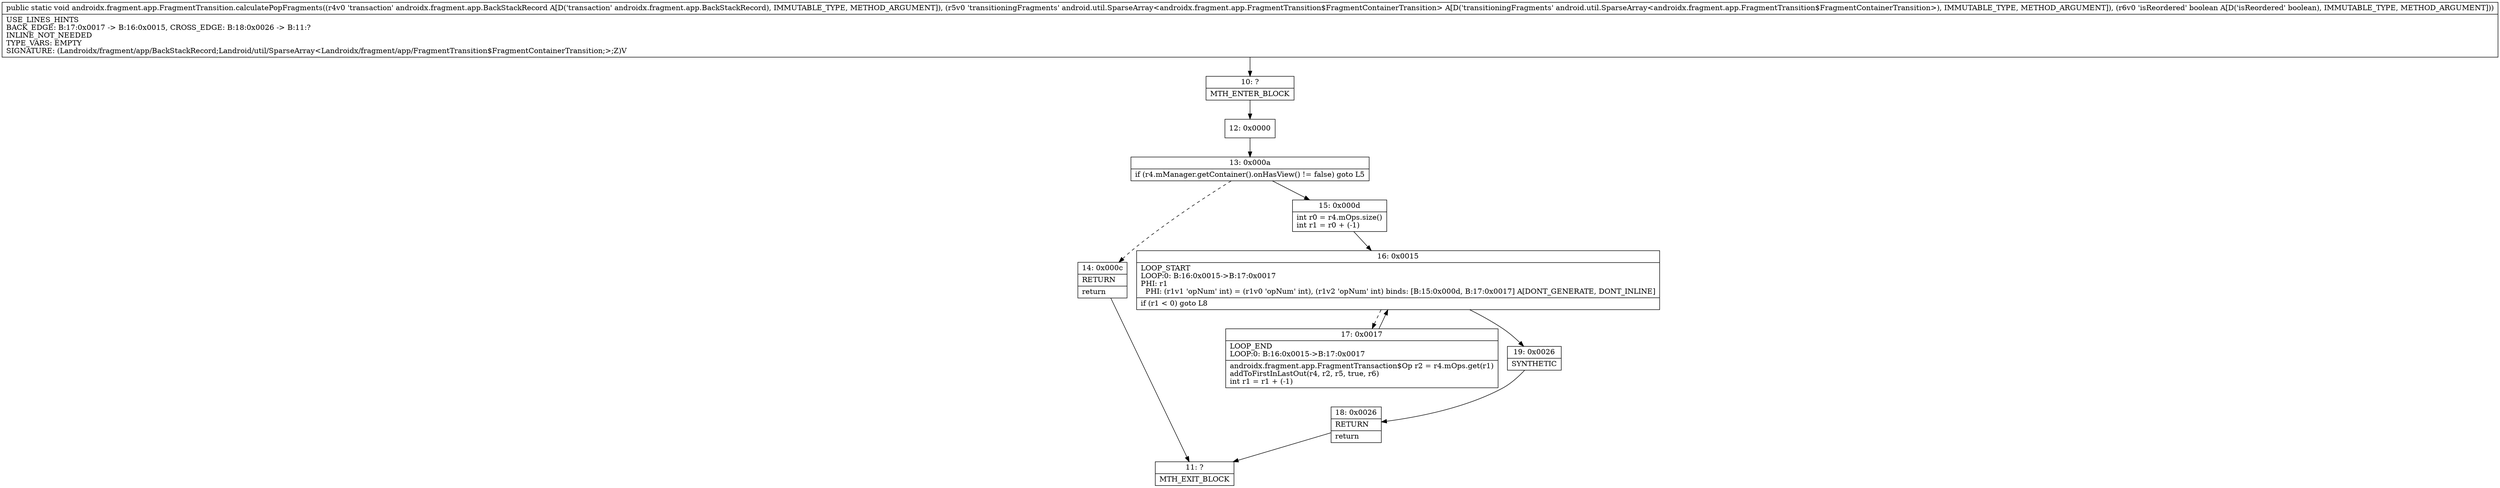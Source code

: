 digraph "CFG forandroidx.fragment.app.FragmentTransition.calculatePopFragments(Landroidx\/fragment\/app\/BackStackRecord;Landroid\/util\/SparseArray;Z)V" {
Node_10 [shape=record,label="{10\:\ ?|MTH_ENTER_BLOCK\l}"];
Node_12 [shape=record,label="{12\:\ 0x0000}"];
Node_13 [shape=record,label="{13\:\ 0x000a|if (r4.mManager.getContainer().onHasView() != false) goto L5\l}"];
Node_14 [shape=record,label="{14\:\ 0x000c|RETURN\l|return\l}"];
Node_11 [shape=record,label="{11\:\ ?|MTH_EXIT_BLOCK\l}"];
Node_15 [shape=record,label="{15\:\ 0x000d|int r0 = r4.mOps.size()\lint r1 = r0 + (\-1)\l}"];
Node_16 [shape=record,label="{16\:\ 0x0015|LOOP_START\lLOOP:0: B:16:0x0015\-\>B:17:0x0017\lPHI: r1 \l  PHI: (r1v1 'opNum' int) = (r1v0 'opNum' int), (r1v2 'opNum' int) binds: [B:15:0x000d, B:17:0x0017] A[DONT_GENERATE, DONT_INLINE]\l|if (r1 \< 0) goto L8\l}"];
Node_17 [shape=record,label="{17\:\ 0x0017|LOOP_END\lLOOP:0: B:16:0x0015\-\>B:17:0x0017\l|androidx.fragment.app.FragmentTransaction$Op r2 = r4.mOps.get(r1)\laddToFirstInLastOut(r4, r2, r5, true, r6)\lint r1 = r1 + (\-1)\l}"];
Node_19 [shape=record,label="{19\:\ 0x0026|SYNTHETIC\l}"];
Node_18 [shape=record,label="{18\:\ 0x0026|RETURN\l|return\l}"];
MethodNode[shape=record,label="{public static void androidx.fragment.app.FragmentTransition.calculatePopFragments((r4v0 'transaction' androidx.fragment.app.BackStackRecord A[D('transaction' androidx.fragment.app.BackStackRecord), IMMUTABLE_TYPE, METHOD_ARGUMENT]), (r5v0 'transitioningFragments' android.util.SparseArray\<androidx.fragment.app.FragmentTransition$FragmentContainerTransition\> A[D('transitioningFragments' android.util.SparseArray\<androidx.fragment.app.FragmentTransition$FragmentContainerTransition\>), IMMUTABLE_TYPE, METHOD_ARGUMENT]), (r6v0 'isReordered' boolean A[D('isReordered' boolean), IMMUTABLE_TYPE, METHOD_ARGUMENT]))  | USE_LINES_HINTS\lBACK_EDGE: B:17:0x0017 \-\> B:16:0x0015, CROSS_EDGE: B:18:0x0026 \-\> B:11:?\lINLINE_NOT_NEEDED\lTYPE_VARS: EMPTY\lSIGNATURE: (Landroidx\/fragment\/app\/BackStackRecord;Landroid\/util\/SparseArray\<Landroidx\/fragment\/app\/FragmentTransition$FragmentContainerTransition;\>;Z)V\l}"];
MethodNode -> Node_10;Node_10 -> Node_12;
Node_12 -> Node_13;
Node_13 -> Node_14[style=dashed];
Node_13 -> Node_15;
Node_14 -> Node_11;
Node_15 -> Node_16;
Node_16 -> Node_17[style=dashed];
Node_16 -> Node_19;
Node_17 -> Node_16;
Node_19 -> Node_18;
Node_18 -> Node_11;
}

